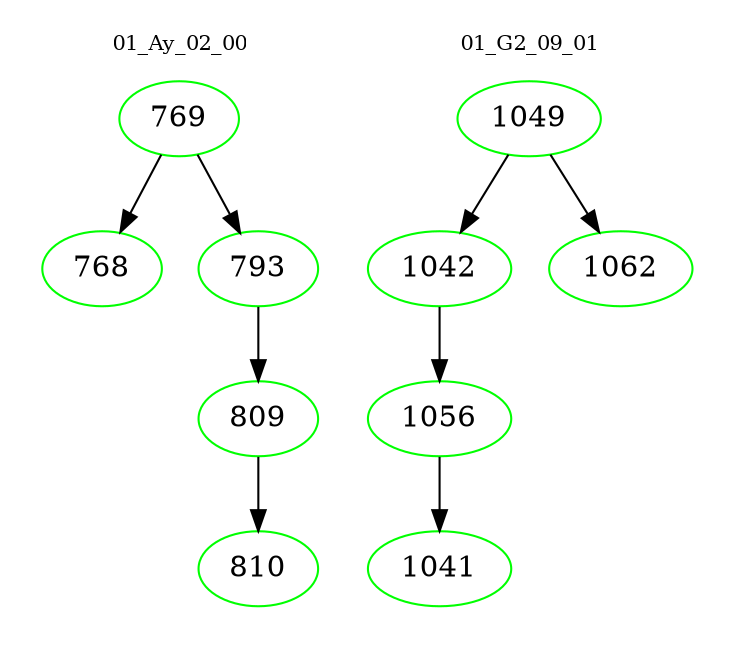 digraph{
subgraph cluster_0 {
color = white
label = "01_Ay_02_00";
fontsize=10;
T0_769 [label="769", color="green"]
T0_769 -> T0_768 [color="black"]
T0_768 [label="768", color="green"]
T0_769 -> T0_793 [color="black"]
T0_793 [label="793", color="green"]
T0_793 -> T0_809 [color="black"]
T0_809 [label="809", color="green"]
T0_809 -> T0_810 [color="black"]
T0_810 [label="810", color="green"]
}
subgraph cluster_1 {
color = white
label = "01_G2_09_01";
fontsize=10;
T1_1049 [label="1049", color="green"]
T1_1049 -> T1_1042 [color="black"]
T1_1042 [label="1042", color="green"]
T1_1042 -> T1_1056 [color="black"]
T1_1056 [label="1056", color="green"]
T1_1056 -> T1_1041 [color="black"]
T1_1041 [label="1041", color="green"]
T1_1049 -> T1_1062 [color="black"]
T1_1062 [label="1062", color="green"]
}
}
